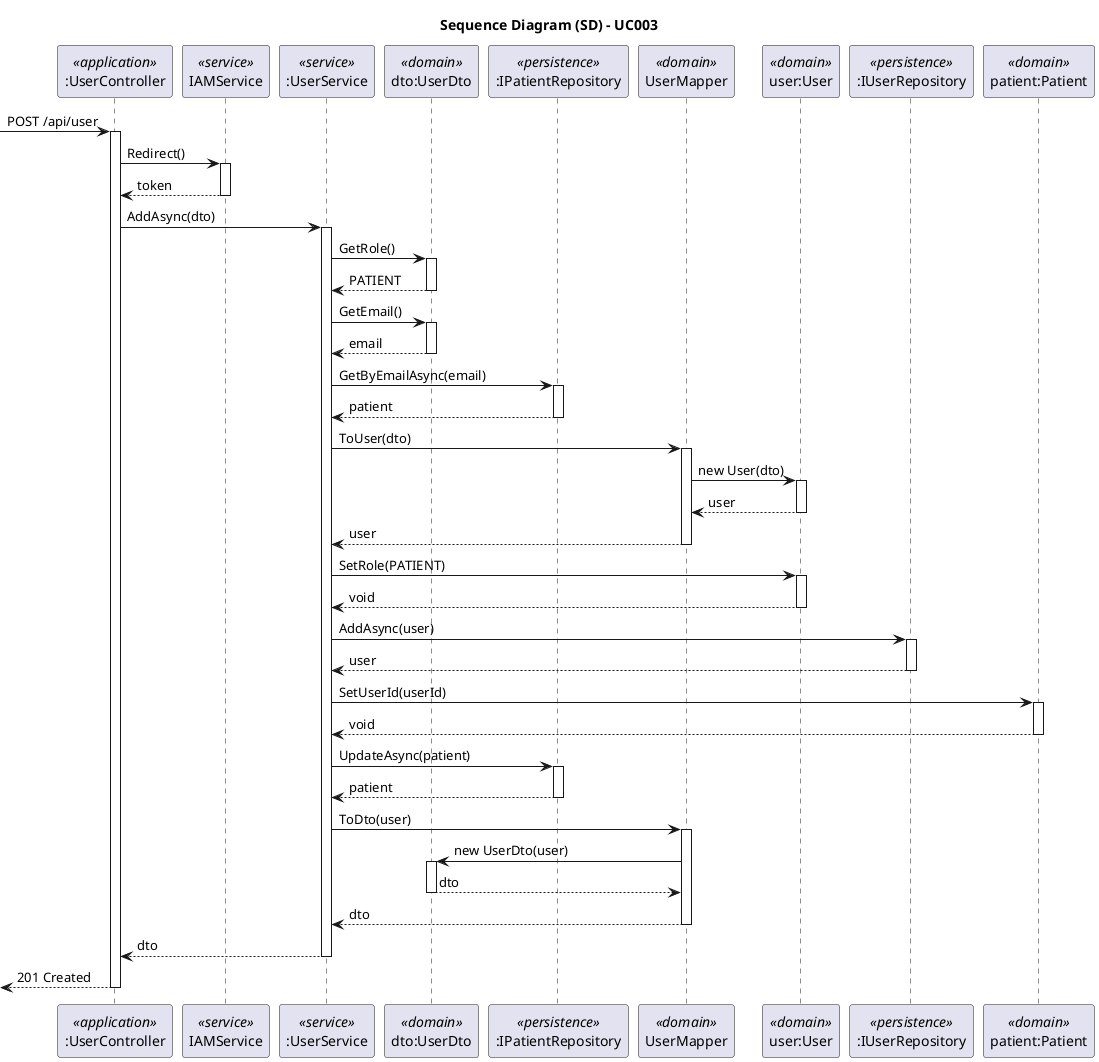@startuml uc003-sequence-diagram

skinparam packageStyle rectangle
skinparam shadowing false
skinparam linetype polyline

skinparam classAttributeIconSize 0

title Sequence Diagram (SD) - UC003

participant ":UserController" as Controller <<application>>
participant "IAMService" as IAM <<service>>
participant ":UserService" as Service <<service>>
participant "dto:UserDto" as Dto <<domain>>
participant ":IPatientRepository" as PatRepo <<persistence>>
participant "UserMapper" as Mapper <<domain>>
participant "user:User" as User <<domain>>
participant ":IUserRepository" as UserRepo <<persistence>>
participant "patient:Patient" as Patient <<domain>>

-> Controller: POST /api/user

activate Controller

    Controller -> IAM: Redirect()

    activate IAM

        IAM --> Controller: token

    deactivate IAM

    Controller -> Service: AddAsync(dto)

    activate Service

        Service -> Dto: GetRole()

        activate Dto

            Dto --> Service: PATIENT

        deactivate Dto

        Service -> Dto: GetEmail()

        activate Dto

            Dto --> Service: email

        deactivate Dto

        Service -> PatRepo: GetByEmailAsync(email)

        activate PatRepo

            PatRepo --> Service: patient

        deactivate PatRepo

        Service -> Mapper: ToUser(dto)

        activate Mapper

            Mapper -> User: new User(dto)

            activate User

                User --> Mapper: user

            deactivate User

            Mapper --> Service: user

        deactivate Mapper

        Service -> User: SetRole(PATIENT)

        activate User

            User --> Service: void

        deactivate User

        Service -> UserRepo: AddAsync(user)

        activate UserRepo

            UserRepo --> Service: user

        deactivate UserRepo

        Service -> Patient: SetUserId(userId)

        activate Patient

            Patient --> Service: void

        deactivate Patient

        Service -> PatRepo: UpdateAsync(patient)

        activate PatRepo

            PatRepo --> Service: patient

        deactivate PatRepo

        Service -> Mapper: ToDto(user)

        activate Mapper

            Mapper -> Dto: new UserDto(user)

            activate Dto

                Dto --> Mapper: dto

            deactivate Dto

            Mapper --> Service: dto

        deactivate Mapper

        Service --> Controller: dto

    deactivate Service

    <-- Controller: 201 Created

deactivate Controller

@enduml